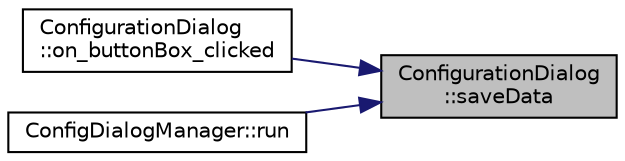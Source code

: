 digraph "ConfigurationDialog::saveData"
{
 // LATEX_PDF_SIZE
  edge [fontname="Helvetica",fontsize="10",labelfontname="Helvetica",labelfontsize="10"];
  node [fontname="Helvetica",fontsize="10",shape=record];
  rankdir="RL";
  Node1 [label="ConfigurationDialog\l::saveData",height=0.2,width=0.4,color="black", fillcolor="grey75", style="filled", fontcolor="black",tooltip=" "];
  Node1 -> Node2 [dir="back",color="midnightblue",fontsize="10",style="solid",fontname="Helvetica"];
  Node2 [label="ConfigurationDialog\l::on_buttonBox_clicked",height=0.2,width=0.4,color="black", fillcolor="white", style="filled",URL="$class_configuration_dialog.html#a84a0ccadeeb85e47b78ceeab616be6e0",tooltip=" "];
  Node1 -> Node3 [dir="back",color="midnightblue",fontsize="10",style="solid",fontname="Helvetica"];
  Node3 [label="ConfigDialogManager::run",height=0.2,width=0.4,color="black", fillcolor="white", style="filled",URL="$class_config_dialog_manager.html#a3a202c651eadb036bb3e5bbdaaa84eb1",tooltip=" "];
}
